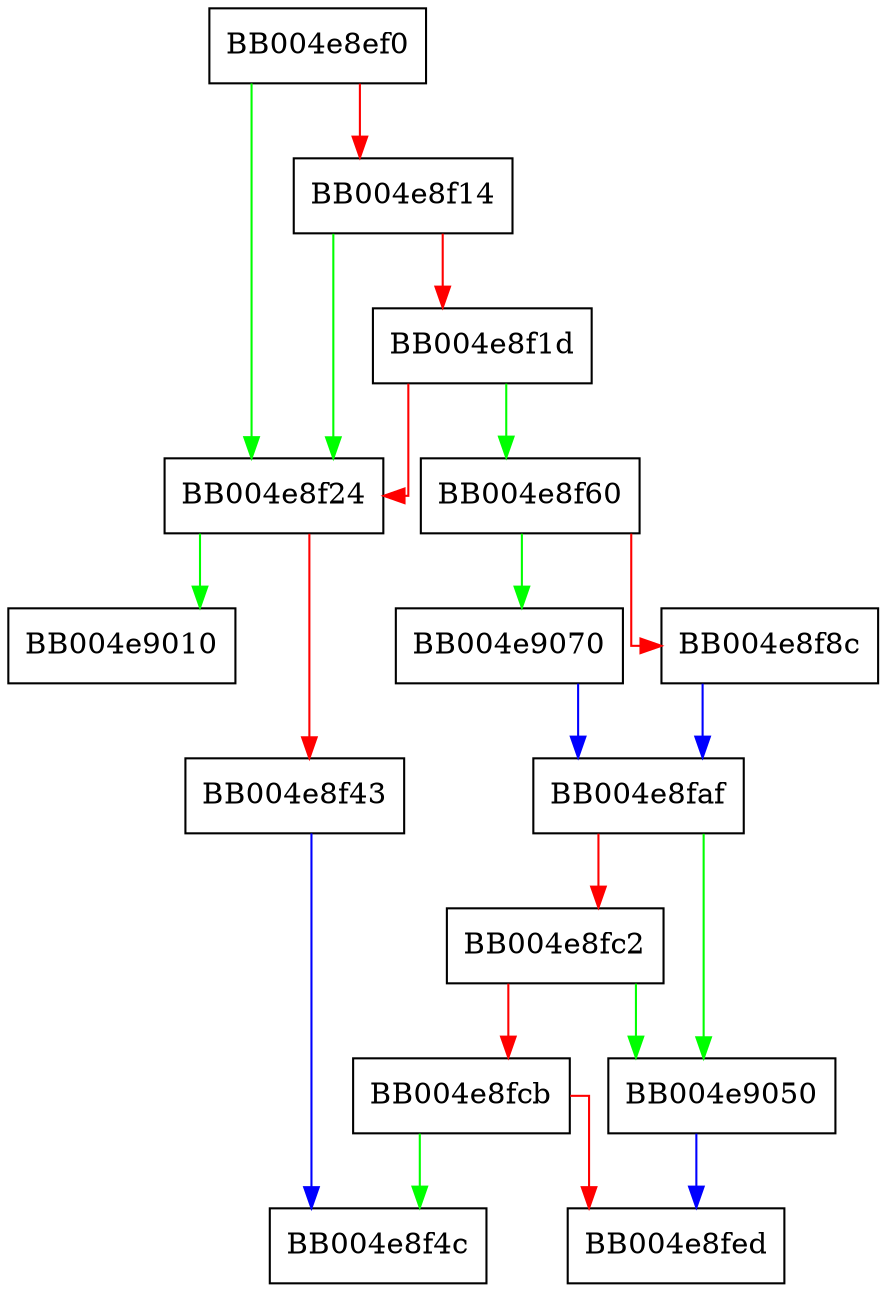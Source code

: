 digraph get_cert_verify_tbs_data {
  node [shape="box"];
  graph [splines=ortho];
  BB004e8ef0 -> BB004e8f24 [color="green"];
  BB004e8ef0 -> BB004e8f14 [color="red"];
  BB004e8f14 -> BB004e8f24 [color="green"];
  BB004e8f14 -> BB004e8f1d [color="red"];
  BB004e8f1d -> BB004e8f60 [color="green"];
  BB004e8f1d -> BB004e8f24 [color="red"];
  BB004e8f24 -> BB004e9010 [color="green"];
  BB004e8f24 -> BB004e8f43 [color="red"];
  BB004e8f43 -> BB004e8f4c [color="blue"];
  BB004e8f60 -> BB004e9070 [color="green"];
  BB004e8f60 -> BB004e8f8c [color="red"];
  BB004e8f8c -> BB004e8faf [color="blue"];
  BB004e8faf -> BB004e9050 [color="green"];
  BB004e8faf -> BB004e8fc2 [color="red"];
  BB004e8fc2 -> BB004e9050 [color="green"];
  BB004e8fc2 -> BB004e8fcb [color="red"];
  BB004e8fcb -> BB004e8f4c [color="green"];
  BB004e8fcb -> BB004e8fed [color="red"];
  BB004e9050 -> BB004e8fed [color="blue"];
  BB004e9070 -> BB004e8faf [color="blue"];
}